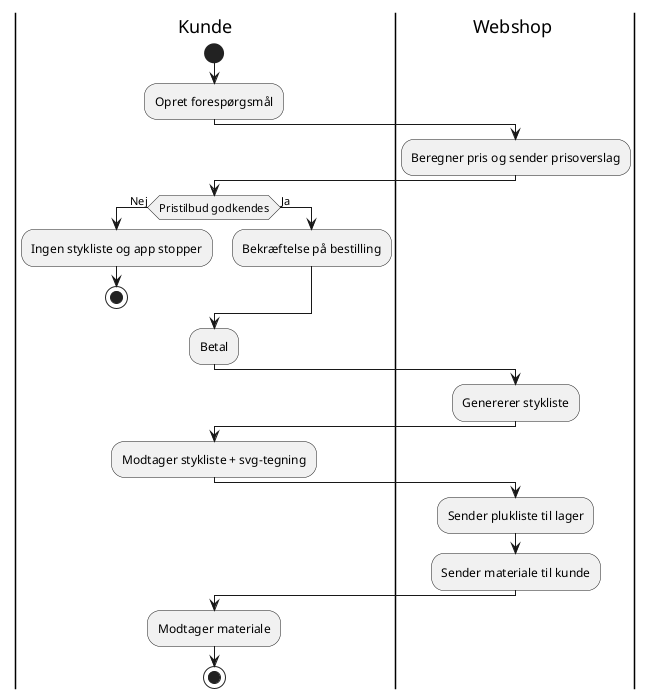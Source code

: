 @startuml
'https://plantuml.com/activity-diagram-beta

|Kunde|
start
:Opret forespørgsmål;

|Webshop |
:Beregner pris og sender prisoverslag;

|Kunde|
if (Pristilbud godkendes) then (Nej)
  :Ingen stykliste og app stopper;
  stop
else (Ja)
  :Bekræftelse på bestilling;
endif

|Kunde|
:Betal;

|Webshop |
:Genererer stykliste;

|Kunde|
:Modtager stykliste + svg-tegning;

|Webshop |
:Sender plukliste til lager;
:Sender materiale til kunde;


|Kunde|
:Modtager materiale;

stop
@enduml